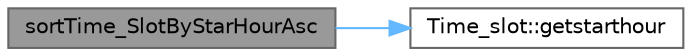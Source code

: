 digraph "sortTime_SlotByStarHourAsc"
{
 // LATEX_PDF_SIZE
  bgcolor="transparent";
  edge [fontname=Helvetica,fontsize=10,labelfontname=Helvetica,labelfontsize=10];
  node [fontname=Helvetica,fontsize=10,shape=box,height=0.2,width=0.4];
  rankdir="LR";
  Node1 [label="sortTime_SlotByStarHourAsc",height=0.2,width=0.4,color="gray40", fillcolor="grey60", style="filled", fontcolor="black",tooltip=" "];
  Node1 -> Node2 [color="steelblue1",style="solid"];
  Node2 [label="Time_slot::getstarthour",height=0.2,width=0.4,color="grey40", fillcolor="white", style="filled",URL="$class_time__slot.html#a1b3ac437f0fd1a3f0b5199b1597a48c9",tooltip=" "];
}
